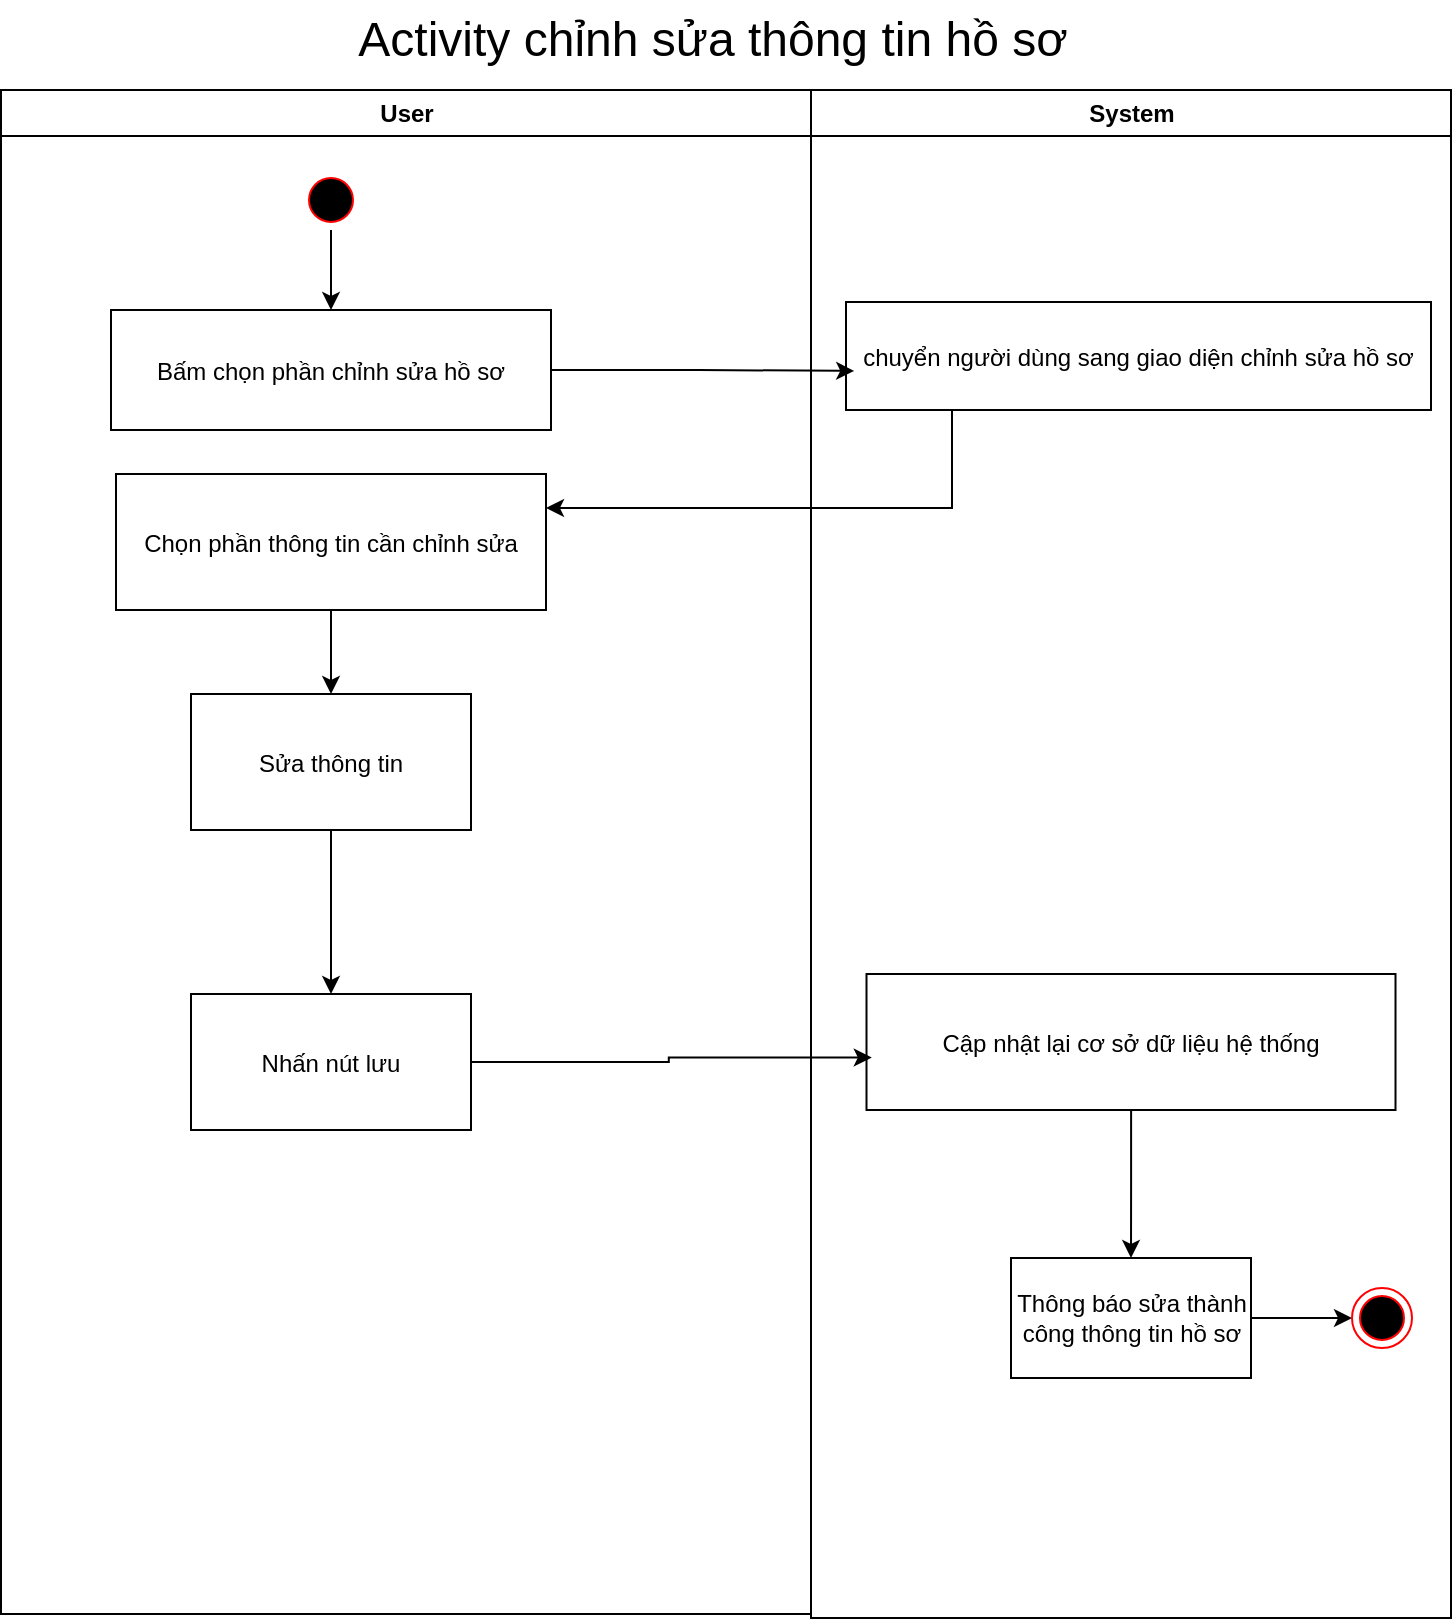 <mxfile version="27.0.9">
  <diagram name="Page-1" id="e7e014a7-5840-1c2e-5031-d8a46d1fe8dd">
    <mxGraphModel dx="1213" dy="625" grid="1" gridSize="10" guides="1" tooltips="1" connect="1" arrows="1" fold="1" page="1" pageScale="1" pageWidth="1169" pageHeight="826" background="none" math="0" shadow="0">
      <root>
        <mxCell id="0" />
        <mxCell id="1" parent="0" />
        <mxCell id="2" value="User" style="swimlane;whiteSpace=wrap" parent="1" vertex="1">
          <mxGeometry x="164.5" y="128" width="405" height="762" as="geometry" />
        </mxCell>
        <mxCell id="1y1yetbcXjhP6Hdd2NE7-49" style="edgeStyle=orthogonalEdgeStyle;rounded=0;orthogonalLoop=1;jettySize=auto;html=1;entryX=0.5;entryY=0;entryDx=0;entryDy=0;" parent="2" source="5" target="7" edge="1">
          <mxGeometry relative="1" as="geometry" />
        </mxCell>
        <mxCell id="5" value="" style="ellipse;shape=startState;fillColor=#000000;strokeColor=#ff0000;" parent="2" vertex="1">
          <mxGeometry x="150" y="40" width="30" height="30" as="geometry" />
        </mxCell>
        <mxCell id="7" value="Bấm chọn phần chỉnh sửa hồ sơ" style="" parent="2" vertex="1">
          <mxGeometry x="55" y="110" width="220" height="60" as="geometry" />
        </mxCell>
        <mxCell id="1y1yetbcXjhP6Hdd2NE7-53" style="edgeStyle=orthogonalEdgeStyle;rounded=0;orthogonalLoop=1;jettySize=auto;html=1;entryX=0.5;entryY=0;entryDx=0;entryDy=0;" parent="2" source="8" target="1y1yetbcXjhP6Hdd2NE7-45" edge="1">
          <mxGeometry relative="1" as="geometry" />
        </mxCell>
        <mxCell id="8" value="Chọn phần thông tin cần chỉnh sửa" style="" parent="2" vertex="1">
          <mxGeometry x="57.5" y="192" width="215" height="68" as="geometry" />
        </mxCell>
        <mxCell id="1y1yetbcXjhP6Hdd2NE7-63" value="" style="edgeStyle=orthogonalEdgeStyle;rounded=0;orthogonalLoop=1;jettySize=auto;html=1;" parent="2" source="1y1yetbcXjhP6Hdd2NE7-45" target="1y1yetbcXjhP6Hdd2NE7-62" edge="1">
          <mxGeometry relative="1" as="geometry" />
        </mxCell>
        <mxCell id="1y1yetbcXjhP6Hdd2NE7-45" value="Sửa thông tin" style="" parent="2" vertex="1">
          <mxGeometry x="95" y="302" width="140" height="68" as="geometry" />
        </mxCell>
        <mxCell id="1y1yetbcXjhP6Hdd2NE7-62" value="Nhấn nút lưu" style="" parent="2" vertex="1">
          <mxGeometry x="95" y="452" width="140" height="68" as="geometry" />
        </mxCell>
        <mxCell id="3" value="System" style="swimlane;whiteSpace=wrap;startSize=23;" parent="1" vertex="1">
          <mxGeometry x="569.5" y="128" width="320" height="764" as="geometry" />
        </mxCell>
        <mxCell id="18" value="chuyển người dùng sang giao diện chỉnh sửa hồ sơ" style="" parent="3" vertex="1">
          <mxGeometry x="17.5" y="106" width="292.5" height="54" as="geometry" />
        </mxCell>
        <mxCell id="1y1yetbcXjhP6Hdd2NE7-66" value="" style="edgeStyle=orthogonalEdgeStyle;rounded=0;orthogonalLoop=1;jettySize=auto;html=1;" parent="3" source="1y1yetbcXjhP6Hdd2NE7-56" target="1y1yetbcXjhP6Hdd2NE7-65" edge="1">
          <mxGeometry relative="1" as="geometry" />
        </mxCell>
        <mxCell id="1y1yetbcXjhP6Hdd2NE7-56" value="Cập nhật lại cơ sở dữ liệu hệ thống" style="" parent="3" vertex="1">
          <mxGeometry x="27.75" y="442" width="264.5" height="68" as="geometry" />
        </mxCell>
        <mxCell id="1y1yetbcXjhP6Hdd2NE7-70" style="edgeStyle=orthogonalEdgeStyle;rounded=0;orthogonalLoop=1;jettySize=auto;html=1;entryX=0;entryY=0.5;entryDx=0;entryDy=0;" parent="3" source="1y1yetbcXjhP6Hdd2NE7-65" target="1y1yetbcXjhP6Hdd2NE7-69" edge="1">
          <mxGeometry relative="1" as="geometry" />
        </mxCell>
        <mxCell id="1y1yetbcXjhP6Hdd2NE7-65" value="Thông báo sửa thành công thông tin hồ sơ" style="whiteSpace=wrap;html=1;" parent="3" vertex="1">
          <mxGeometry x="100" y="584" width="120" height="60" as="geometry" />
        </mxCell>
        <mxCell id="1y1yetbcXjhP6Hdd2NE7-69" value="" style="ellipse;html=1;shape=endState;fillColor=#000000;strokeColor=#ff0000;" parent="3" vertex="1">
          <mxGeometry x="270.5" y="599" width="30" height="30" as="geometry" />
        </mxCell>
        <mxCell id="1y1yetbcXjhP6Hdd2NE7-41" value="&lt;span style=&quot;font-size: 24px;&quot;&gt;Activity chỉnh sửa thông tin hồ sơ&lt;/span&gt;" style="text;html=1;align=center;verticalAlign=middle;resizable=0;points=[];autosize=1;strokeColor=none;fillColor=none;" parent="1" vertex="1">
          <mxGeometry x="330" y="83" width="380" height="40" as="geometry" />
        </mxCell>
        <mxCell id="1y1yetbcXjhP6Hdd2NE7-52" style="edgeStyle=orthogonalEdgeStyle;rounded=0;orthogonalLoop=1;jettySize=auto;html=1;entryX=1;entryY=0.25;entryDx=0;entryDy=0;" parent="1" source="18" target="8" edge="1">
          <mxGeometry relative="1" as="geometry">
            <Array as="points">
              <mxPoint x="640" y="337" />
            </Array>
          </mxGeometry>
        </mxCell>
        <mxCell id="1y1yetbcXjhP6Hdd2NE7-60" style="edgeStyle=orthogonalEdgeStyle;rounded=0;orthogonalLoop=1;jettySize=auto;html=1;entryX=0.014;entryY=0.638;entryDx=0;entryDy=0;entryPerimeter=0;" parent="1" source="7" target="18" edge="1">
          <mxGeometry relative="1" as="geometry" />
        </mxCell>
        <mxCell id="1y1yetbcXjhP6Hdd2NE7-64" style="edgeStyle=orthogonalEdgeStyle;rounded=0;orthogonalLoop=1;jettySize=auto;html=1;entryX=0.01;entryY=0.614;entryDx=0;entryDy=0;entryPerimeter=0;" parent="1" source="1y1yetbcXjhP6Hdd2NE7-62" target="1y1yetbcXjhP6Hdd2NE7-56" edge="1">
          <mxGeometry relative="1" as="geometry" />
        </mxCell>
      </root>
    </mxGraphModel>
  </diagram>
</mxfile>
